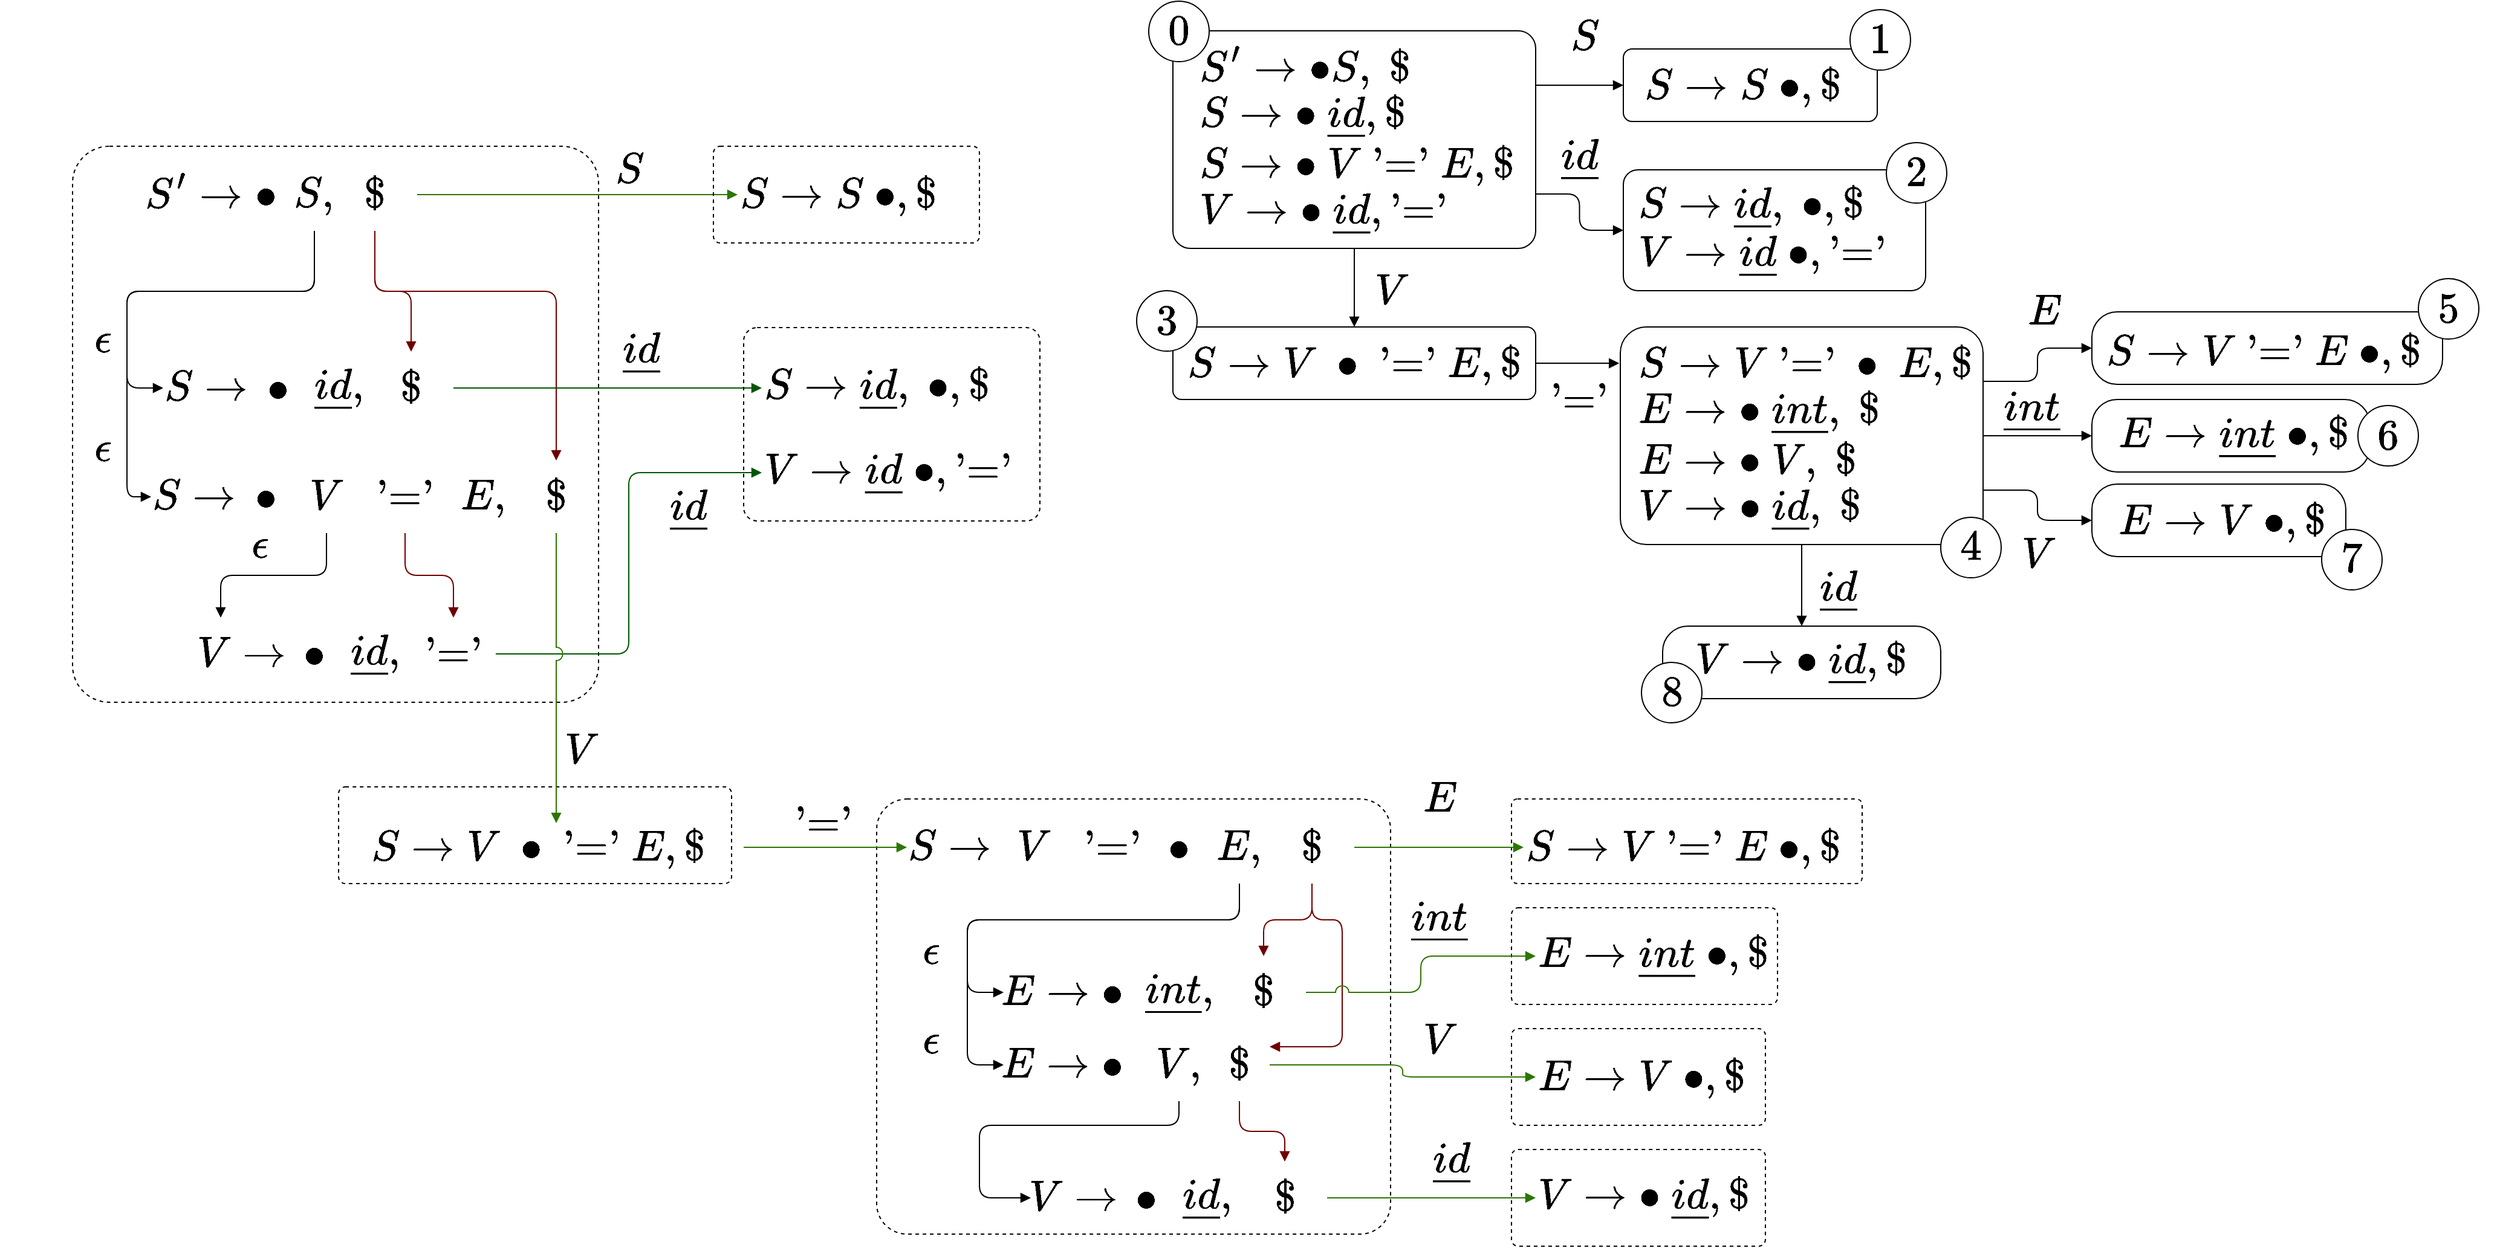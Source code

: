 <mxfile version="13.9.9" type="device"><diagram id="sG45tHwf7t2wSYIdee17" name="Page-1"><mxGraphModel dx="3022" dy="2986" grid="1" gridSize="10" guides="1" tooltips="1" connect="1" arrows="1" fold="1" page="1" pageScale="1" pageWidth="850" pageHeight="1100" math="1" shadow="0"><root><mxCell id="0"/><mxCell id="1" parent="0"/><mxCell id="wdQzINJUhh5dacNimRWu-119" value="" style="rounded=1;whiteSpace=wrap;html=1;fontSize=30;align=left;arcSize=7;fillColor=none;dashed=1;" vertex="1" parent="1"><mxGeometry x="720" y="850" width="210" height="80" as="geometry"/></mxCell><mxCell id="wdQzINJUhh5dacNimRWu-122" value="" style="rounded=1;whiteSpace=wrap;html=1;fontSize=30;align=left;arcSize=7;fillColor=none;dashed=1;" vertex="1" parent="1"><mxGeometry x="720" y="750" width="220" height="80" as="geometry"/></mxCell><mxCell id="wdQzINJUhh5dacNimRWu-123" value="" style="rounded=1;whiteSpace=wrap;html=1;fontSize=30;align=left;arcSize=7;fillColor=none;dashed=1;" vertex="1" parent="1"><mxGeometry x="720" y="660" width="290" height="70" as="geometry"/></mxCell><mxCell id="wdQzINJUhh5dacNimRWu-116" value="" style="rounded=1;whiteSpace=wrap;html=1;fontSize=30;align=left;arcSize=7;fillColor=none;dashed=1;" vertex="1" parent="1"><mxGeometry x="720" y="950" width="210" height="80" as="geometry"/></mxCell><mxCell id="wdQzINJUhh5dacNimRWu-111" value="" style="rounded=1;whiteSpace=wrap;html=1;fontSize=30;align=left;arcSize=7;fillColor=none;dashed=1;" vertex="1" parent="1"><mxGeometry x="195" y="660" width="425" height="360" as="geometry"/></mxCell><mxCell id="wdQzINJUhh5dacNimRWu-110" value="" style="rounded=1;whiteSpace=wrap;html=1;fontSize=30;align=left;arcSize=7;fillColor=none;dashed=1;" vertex="1" parent="1"><mxGeometry x="-250" y="650" width="325" height="80" as="geometry"/></mxCell><mxCell id="wdQzINJUhh5dacNimRWu-58" value="" style="rounded=1;whiteSpace=wrap;html=1;fontSize=30;align=left;arcSize=12;fillColor=none;" vertex="1" parent="1"><mxGeometry x="440" y="269.5" width="300" height="60" as="geometry"/></mxCell><mxCell id="wdQzINJUhh5dacNimRWu-56" value="" style="rounded=1;whiteSpace=wrap;html=1;fontSize=30;align=left;arcSize=12;fillColor=none;" vertex="1" parent="1"><mxGeometry x="812.5" y="39.5" width="210" height="60" as="geometry"/></mxCell><mxCell id="wdQzINJUhh5dacNimRWu-46" value="" style="rounded=1;whiteSpace=wrap;html=1;fontSize=30;align=left;arcSize=7;fillColor=none;dashed=1;" vertex="1" parent="1"><mxGeometry x="-470" y="120" width="435" height="460" as="geometry"/></mxCell><mxCell id="wdQzINJUhh5dacNimRWu-57" value="" style="rounded=1;whiteSpace=wrap;html=1;fontSize=30;align=left;arcSize=12;fillColor=none;" vertex="1" parent="1"><mxGeometry x="812.5" y="139.5" width="250" height="100" as="geometry"/></mxCell><mxCell id="wdQzINJUhh5dacNimRWu-59" value="$$S \to V \ \bullet \ \text{'='} \ E, \$$$" style="text;html=1;strokeColor=none;fillColor=none;align=left;verticalAlign=middle;whiteSpace=wrap;rounded=0;fontSize=30;" vertex="1" parent="1"><mxGeometry x="450" y="279.5" width="310" height="40" as="geometry"/></mxCell><mxCell id="wdQzINJUhh5dacNimRWu-60" value="$$S$$" style="edgeStyle=orthogonalEdgeStyle;rounded=1;orthogonalLoop=1;jettySize=auto;html=1;exitX=1;exitY=0.25;exitDx=0;exitDy=0;entryX=0;entryY=0.5;entryDx=0;entryDy=0;labelBackgroundColor=none;endArrow=block;endFill=1;fontSize=30;" edge="1" parent="1" source="wdQzINJUhh5dacNimRWu-40" target="wdQzINJUhh5dacNimRWu-56"><mxGeometry x="0.103" y="40" relative="1" as="geometry"><mxPoint as="offset"/></mxGeometry></mxCell><mxCell id="wdQzINJUhh5dacNimRWu-2" value="$$S' \to$$" style="text;html=1;strokeColor=none;fillColor=none;align=center;verticalAlign=middle;whiteSpace=wrap;rounded=0;fontSize=30;" vertex="1" parent="1"><mxGeometry x="-405" y="130" width="70" height="60" as="geometry"/></mxCell><mxCell id="wdQzINJUhh5dacNimRWu-3" value="$$\bullet$$" style="text;html=1;strokeColor=none;fillColor=none;align=center;verticalAlign=middle;whiteSpace=wrap;rounded=0;fontSize=30;" vertex="1" parent="1"><mxGeometry x="-325" y="130" width="30" height="60" as="geometry"/></mxCell><mxCell id="wdQzINJUhh5dacNimRWu-9" value="$$S \to$$" style="text;html=1;strokeColor=none;fillColor=none;align=center;verticalAlign=middle;whiteSpace=wrap;rounded=0;fontSize=30;" vertex="1" parent="1"><mxGeometry x="-395" y="290" width="70" height="60" as="geometry"/></mxCell><mxCell id="wdQzINJUhh5dacNimRWu-10" value="$$\bullet$$" style="text;html=1;strokeColor=none;fillColor=none;align=center;verticalAlign=middle;whiteSpace=wrap;rounded=0;fontSize=30;" vertex="1" parent="1"><mxGeometry x="-315" y="290" width="30" height="60" as="geometry"/></mxCell><mxCell id="wdQzINJUhh5dacNimRWu-15" value="$$\epsilon$$" style="edgeStyle=orthogonalEdgeStyle;rounded=1;orthogonalLoop=1;jettySize=auto;html=1;exitX=0.5;exitY=1;exitDx=0;exitDy=0;fontSize=30;endArrow=block;endFill=1;entryX=0;entryY=0.5;entryDx=0;entryDy=0;labelBackgroundColor=none;" edge="1" parent="1" source="wdQzINJUhh5dacNimRWu-11" target="wdQzINJUhh5dacNimRWu-9"><mxGeometry x="0.556" y="-20" relative="1" as="geometry"><mxPoint x="-415" y="280" as="targetPoint"/><Array as="points"><mxPoint x="-270" y="240"/><mxPoint x="-425" y="240"/><mxPoint x="-425" y="320"/></Array><mxPoint as="offset"/></mxGeometry></mxCell><mxCell id="wdQzINJUhh5dacNimRWu-24" value="$$\epsilon$$" style="edgeStyle=orthogonalEdgeStyle;rounded=1;orthogonalLoop=1;jettySize=auto;html=1;exitX=0.5;exitY=1;exitDx=0;exitDy=0;entryX=0;entryY=0.5;entryDx=0;entryDy=0;endArrow=block;endFill=1;fontSize=30;labelBackgroundColor=none;" edge="1" parent="1" source="wdQzINJUhh5dacNimRWu-11" target="wdQzINJUhh5dacNimRWu-16"><mxGeometry x="0.696" y="-20" relative="1" as="geometry"><Array as="points"><mxPoint x="-270" y="240"/><mxPoint x="-425" y="240"/><mxPoint x="-425" y="410"/></Array><mxPoint as="offset"/></mxGeometry></mxCell><mxCell id="wdQzINJUhh5dacNimRWu-11" value="$$S, $$" style="text;html=1;strokeColor=none;fillColor=none;align=center;verticalAlign=middle;whiteSpace=wrap;rounded=0;fontSize=30;" vertex="1" parent="1"><mxGeometry x="-305" y="130" width="70" height="60" as="geometry"/></mxCell><mxCell id="wdQzINJUhh5dacNimRWu-20" style="edgeStyle=orthogonalEdgeStyle;rounded=1;orthogonalLoop=1;jettySize=auto;html=1;exitX=0.5;exitY=1;exitDx=0;exitDy=0;entryX=0.5;entryY=0;entryDx=0;entryDy=0;endArrow=block;endFill=1;fontSize=30;fillColor=#a20025;strokeColor=#6F0000;" edge="1" parent="1" source="wdQzINJUhh5dacNimRWu-12" target="wdQzINJUhh5dacNimRWu-14"><mxGeometry relative="1" as="geometry"/></mxCell><mxCell id="wdQzINJUhh5dacNimRWu-23" style="edgeStyle=orthogonalEdgeStyle;rounded=1;orthogonalLoop=1;jettySize=auto;html=1;exitX=0.5;exitY=1;exitDx=0;exitDy=0;entryX=0.5;entryY=0;entryDx=0;entryDy=0;endArrow=block;endFill=1;fontSize=30;fillColor=#a20025;strokeColor=#6F0000;" edge="1" parent="1" source="wdQzINJUhh5dacNimRWu-12" target="wdQzINJUhh5dacNimRWu-19"><mxGeometry relative="1" as="geometry"><Array as="points"><mxPoint x="-220" y="240"/><mxPoint x="-70" y="240"/></Array></mxGeometry></mxCell><mxCell id="wdQzINJUhh5dacNimRWu-75" value="$$S$$" style="edgeStyle=orthogonalEdgeStyle;rounded=1;orthogonalLoop=1;jettySize=auto;html=1;exitX=1;exitY=0.5;exitDx=0;exitDy=0;entryX=0;entryY=0.5;entryDx=0;entryDy=0;labelBackgroundColor=none;endArrow=block;endFill=1;fontSize=30;fillColor=#60a917;strokeColor=#2D7600;" edge="1" parent="1" source="wdQzINJUhh5dacNimRWu-12" target="wdQzINJUhh5dacNimRWu-74"><mxGeometry x="0.321" y="20" relative="1" as="geometry"><mxPoint as="offset"/></mxGeometry></mxCell><mxCell id="wdQzINJUhh5dacNimRWu-12" value="$$\$ $$" style="text;html=1;strokeColor=none;fillColor=none;align=center;verticalAlign=middle;whiteSpace=wrap;rounded=0;fontSize=30;" vertex="1" parent="1"><mxGeometry x="-255" y="130" width="70" height="60" as="geometry"/></mxCell><mxCell id="wdQzINJUhh5dacNimRWu-13" value="$$\underline{id},$$" style="text;html=1;strokeColor=none;fillColor=none;align=center;verticalAlign=middle;whiteSpace=wrap;rounded=0;fontSize=30;" vertex="1" parent="1"><mxGeometry x="-285" y="290" width="70" height="60" as="geometry"/></mxCell><mxCell id="wdQzINJUhh5dacNimRWu-71" value="$$\underline{id}$$" style="edgeStyle=orthogonalEdgeStyle;rounded=1;orthogonalLoop=1;jettySize=auto;html=1;exitX=1;exitY=0.5;exitDx=0;exitDy=0;entryX=0;entryY=0.5;entryDx=0;entryDy=0;labelBackgroundColor=none;endArrow=block;endFill=1;fontSize=30;fillColor=#008a00;strokeColor=#005700;" edge="1" parent="1" source="wdQzINJUhh5dacNimRWu-14" target="wdQzINJUhh5dacNimRWu-70"><mxGeometry x="0.216" y="30" relative="1" as="geometry"><mxPoint as="offset"/></mxGeometry></mxCell><mxCell id="wdQzINJUhh5dacNimRWu-14" value="$$\$ $$" style="text;html=1;strokeColor=none;fillColor=none;align=center;verticalAlign=middle;whiteSpace=wrap;rounded=0;fontSize=30;" vertex="1" parent="1"><mxGeometry x="-225" y="290" width="70" height="60" as="geometry"/></mxCell><mxCell id="wdQzINJUhh5dacNimRWu-16" value="$$S \to$$" style="text;html=1;strokeColor=none;fillColor=none;align=center;verticalAlign=middle;whiteSpace=wrap;rounded=0;fontSize=30;" vertex="1" parent="1"><mxGeometry x="-405" y="380" width="70" height="60" as="geometry"/></mxCell><mxCell id="wdQzINJUhh5dacNimRWu-17" value="$$\bullet$$" style="text;html=1;strokeColor=none;fillColor=none;align=center;verticalAlign=middle;whiteSpace=wrap;rounded=0;fontSize=30;" vertex="1" parent="1"><mxGeometry x="-325" y="380" width="30" height="60" as="geometry"/></mxCell><mxCell id="wdQzINJUhh5dacNimRWu-31" value="$$\epsilon$$" style="edgeStyle=orthogonalEdgeStyle;rounded=1;orthogonalLoop=1;jettySize=auto;html=1;exitX=0.5;exitY=1;exitDx=0;exitDy=0;entryX=0.25;entryY=0;entryDx=0;entryDy=0;endArrow=block;endFill=1;fontSize=30;labelBackgroundColor=none;" edge="1" parent="1" source="wdQzINJUhh5dacNimRWu-18" target="wdQzINJUhh5dacNimRWu-25"><mxGeometry x="0.143" y="-25" relative="1" as="geometry"><mxPoint as="offset"/></mxGeometry></mxCell><mxCell id="wdQzINJUhh5dacNimRWu-18" value="$$V$$" style="text;html=1;strokeColor=none;fillColor=none;align=center;verticalAlign=middle;whiteSpace=wrap;rounded=0;fontSize=30;" vertex="1" parent="1"><mxGeometry x="-295" y="380" width="70" height="60" as="geometry"/></mxCell><mxCell id="wdQzINJUhh5dacNimRWu-19" value="$$\$ $$" style="text;html=1;strokeColor=none;fillColor=none;align=center;verticalAlign=middle;whiteSpace=wrap;rounded=0;fontSize=30;" vertex="1" parent="1"><mxGeometry x="-105" y="380" width="70" height="60" as="geometry"/></mxCell><mxCell id="wdQzINJUhh5dacNimRWu-32" style="edgeStyle=orthogonalEdgeStyle;rounded=1;orthogonalLoop=1;jettySize=auto;html=1;exitX=0.5;exitY=1;exitDx=0;exitDy=0;entryX=0.5;entryY=0;entryDx=0;entryDy=0;endArrow=block;endFill=1;fontSize=30;fillColor=#a20025;strokeColor=#6F0000;" edge="1" parent="1" source="wdQzINJUhh5dacNimRWu-21" target="wdQzINJUhh5dacNimRWu-28"><mxGeometry relative="1" as="geometry"/></mxCell><mxCell id="wdQzINJUhh5dacNimRWu-21" value="$$\text{'='}$$" style="text;html=1;strokeColor=none;fillColor=none;align=center;verticalAlign=middle;whiteSpace=wrap;rounded=0;fontSize=30;" vertex="1" parent="1"><mxGeometry x="-225" y="380" width="60" height="60" as="geometry"/></mxCell><mxCell id="wdQzINJUhh5dacNimRWu-22" value="$$E,$$" style="text;html=1;strokeColor=none;fillColor=none;align=center;verticalAlign=middle;whiteSpace=wrap;rounded=0;fontSize=30;" vertex="1" parent="1"><mxGeometry x="-165" y="380" width="70" height="60" as="geometry"/></mxCell><mxCell id="wdQzINJUhh5dacNimRWu-25" value="$$V \to$$" style="text;html=1;strokeColor=none;fillColor=none;align=center;verticalAlign=middle;whiteSpace=wrap;rounded=0;fontSize=30;" vertex="1" parent="1"><mxGeometry x="-365" y="510" width="70" height="60" as="geometry"/></mxCell><mxCell id="wdQzINJUhh5dacNimRWu-26" value="$$\bullet$$" style="text;html=1;strokeColor=none;fillColor=none;align=center;verticalAlign=middle;whiteSpace=wrap;rounded=0;fontSize=30;" vertex="1" parent="1"><mxGeometry x="-285" y="510" width="30" height="60" as="geometry"/></mxCell><mxCell id="wdQzINJUhh5dacNimRWu-27" value="$$\underline{id},$$" style="text;html=1;strokeColor=none;fillColor=none;align=center;verticalAlign=middle;whiteSpace=wrap;rounded=0;fontSize=30;" vertex="1" parent="1"><mxGeometry x="-255" y="510" width="70" height="60" as="geometry"/></mxCell><mxCell id="wdQzINJUhh5dacNimRWu-73" value="$$\underline{id}$$" style="edgeStyle=orthogonalEdgeStyle;rounded=1;orthogonalLoop=1;jettySize=auto;html=1;exitX=1;exitY=0.5;exitDx=0;exitDy=0;entryX=0;entryY=0.5;entryDx=0;entryDy=0;labelBackgroundColor=none;endArrow=block;endFill=1;fontSize=30;fillColor=#008a00;strokeColor=#005700;" edge="1" parent="1" source="wdQzINJUhh5dacNimRWu-28" target="wdQzINJUhh5dacNimRWu-72"><mxGeometry x="0.676" y="-30" relative="1" as="geometry"><mxPoint x="-1" as="offset"/></mxGeometry></mxCell><mxCell id="wdQzINJUhh5dacNimRWu-28" value="$$\text{'='}$$" style="text;html=1;strokeColor=none;fillColor=none;align=center;verticalAlign=middle;whiteSpace=wrap;rounded=0;fontSize=30;" vertex="1" parent="1"><mxGeometry x="-190" y="510" width="70" height="60" as="geometry"/></mxCell><mxCell id="wdQzINJUhh5dacNimRWu-36" value="$$S' \to \bullet S, \ \$$$" style="text;html=1;strokeColor=none;fillColor=none;align=left;verticalAlign=middle;whiteSpace=wrap;rounded=0;fontSize=30;" vertex="1" parent="1"><mxGeometry x="460" y="34.5" width="190" height="40" as="geometry"/></mxCell><mxCell id="wdQzINJUhh5dacNimRWu-37" value="$$S \to \bullet \ \underline{id}, \$$$" style="text;html=1;strokeColor=none;fillColor=none;align=left;verticalAlign=middle;whiteSpace=wrap;rounded=0;fontSize=30;" vertex="1" parent="1"><mxGeometry x="460" y="74.5" width="190" height="40" as="geometry"/></mxCell><mxCell id="wdQzINJUhh5dacNimRWu-38" value="$$S \to \bullet \ V \ \text{'='} \ E, \$$$" style="text;html=1;strokeColor=none;fillColor=none;align=left;verticalAlign=middle;whiteSpace=wrap;rounded=0;fontSize=30;" vertex="1" parent="1"><mxGeometry x="460" y="114.5" width="310" height="40" as="geometry"/></mxCell><mxCell id="wdQzINJUhh5dacNimRWu-39" value="$$V \to \bullet \ \underline{id}, \text{'='}$$" style="text;html=1;strokeColor=none;fillColor=none;align=left;verticalAlign=middle;whiteSpace=wrap;rounded=0;fontSize=30;" vertex="1" parent="1"><mxGeometry x="460" y="154.5" width="310" height="40" as="geometry"/></mxCell><mxCell id="wdQzINJUhh5dacNimRWu-52" value="$$S \to S \ \bullet, \$$$" style="text;html=1;strokeColor=none;fillColor=none;align=left;verticalAlign=middle;whiteSpace=wrap;rounded=0;fontSize=30;" vertex="1" parent="1"><mxGeometry x="827.5" y="49.5" width="310" height="40" as="geometry"/></mxCell><mxCell id="wdQzINJUhh5dacNimRWu-54" value="$$S \to \underline{id}, \ \bullet, \$$$" style="text;html=1;strokeColor=none;fillColor=none;align=left;verticalAlign=middle;whiteSpace=wrap;rounded=0;fontSize=30;" vertex="1" parent="1"><mxGeometry x="822.5" y="149.5" width="310" height="40" as="geometry"/></mxCell><mxCell id="wdQzINJUhh5dacNimRWu-55" value="$$V \to \underline{id} \ \bullet, \text{'='}$$" style="text;html=1;strokeColor=none;fillColor=none;align=left;verticalAlign=middle;whiteSpace=wrap;rounded=0;fontSize=30;" vertex="1" parent="1"><mxGeometry x="822.5" y="189.5" width="310" height="40" as="geometry"/></mxCell><mxCell id="wdQzINJUhh5dacNimRWu-69" value="$$\text{'='}$$" style="edgeStyle=orthogonalEdgeStyle;rounded=1;orthogonalLoop=1;jettySize=auto;html=1;exitX=1;exitY=0.5;exitDx=0;exitDy=0;entryX=-0.003;entryY=0.167;entryDx=0;entryDy=0;entryPerimeter=0;labelBackgroundColor=none;endArrow=block;endFill=1;fontSize=30;" edge="1" parent="1" source="wdQzINJUhh5dacNimRWu-58" target="wdQzINJUhh5dacNimRWu-68"><mxGeometry x="0.015" y="-30" relative="1" as="geometry"><mxPoint as="offset"/></mxGeometry></mxCell><mxCell id="wdQzINJUhh5dacNimRWu-61" value="$$\underline{id}$$" style="edgeStyle=orthogonalEdgeStyle;rounded=1;orthogonalLoop=1;jettySize=auto;html=1;exitX=1;exitY=0.75;exitDx=0;exitDy=0;entryX=0;entryY=0.5;entryDx=0;entryDy=0;labelBackgroundColor=none;endArrow=block;endFill=1;fontSize=30;" edge="1" parent="1" source="wdQzINJUhh5dacNimRWu-40" target="wdQzINJUhh5dacNimRWu-57"><mxGeometry x="-0.292" y="-30" relative="1" as="geometry"><mxPoint x="30" y="-30" as="offset"/></mxGeometry></mxCell><mxCell id="wdQzINJUhh5dacNimRWu-62" value="$$V$$" style="edgeStyle=orthogonalEdgeStyle;rounded=1;orthogonalLoop=1;jettySize=auto;html=1;exitX=0.5;exitY=1;exitDx=0;exitDy=0;labelBackgroundColor=none;endArrow=block;endFill=1;fontSize=30;entryX=0.5;entryY=0;entryDx=0;entryDy=0;" edge="1" parent="1" source="wdQzINJUhh5dacNimRWu-40" target="wdQzINJUhh5dacNimRWu-58"><mxGeometry x="0.077" y="30" relative="1" as="geometry"><mxPoint x="590" y="249.5" as="targetPoint"/><mxPoint as="offset"/></mxGeometry></mxCell><mxCell id="wdQzINJUhh5dacNimRWu-40" value="" style="rounded=1;whiteSpace=wrap;html=1;fontSize=30;align=left;arcSize=8;fillColor=none;" vertex="1" parent="1"><mxGeometry x="440" y="24.5" width="300" height="180" as="geometry"/></mxCell><mxCell id="wdQzINJUhh5dacNimRWu-63" value="$$S \to V \ \text{'='} \ \bullet \&lt;br&gt;E, \$$$" style="text;html=1;strokeColor=none;fillColor=none;align=left;verticalAlign=middle;whiteSpace=wrap;rounded=0;fontSize=30;" vertex="1" parent="1"><mxGeometry x="822.5" y="279.5" width="310" height="40" as="geometry"/></mxCell><mxCell id="wdQzINJUhh5dacNimRWu-65" value="$$E \to \bullet \ V, \ \$$$" style="text;html=1;strokeColor=none;fillColor=none;align=left;verticalAlign=middle;whiteSpace=wrap;rounded=0;fontSize=30;" vertex="1" parent="1"><mxGeometry x="822.5" y="359.5" width="310" height="40" as="geometry"/></mxCell><mxCell id="wdQzINJUhh5dacNimRWu-66" value="$$E \to \bullet \ \underline{int}, \ \$$$" style="text;html=1;strokeColor=none;fillColor=none;align=left;verticalAlign=middle;whiteSpace=wrap;rounded=0;fontSize=30;" vertex="1" parent="1"><mxGeometry x="822.5" y="319.5" width="310" height="40" as="geometry"/></mxCell><mxCell id="wdQzINJUhh5dacNimRWu-67" value="$$V \to \bullet \ \underline{id}, \ \$$$" style="text;html=1;strokeColor=none;fillColor=none;align=left;verticalAlign=middle;whiteSpace=wrap;rounded=0;fontSize=30;" vertex="1" parent="1"><mxGeometry x="822.5" y="399.5" width="310" height="40" as="geometry"/></mxCell><mxCell id="wdQzINJUhh5dacNimRWu-70" value="$$S \to \underline{id}, \ \bullet, \$$$" style="text;html=1;strokeColor=none;fillColor=none;align=left;verticalAlign=middle;whiteSpace=wrap;rounded=0;fontSize=30;" vertex="1" parent="1"><mxGeometry x="100" y="300" width="310" height="40" as="geometry"/></mxCell><mxCell id="wdQzINJUhh5dacNimRWu-72" value="$$V \to \underline{id} \ \bullet, \text{'='}$$" style="text;html=1;strokeColor=none;fillColor=none;align=left;verticalAlign=middle;whiteSpace=wrap;rounded=0;fontSize=30;" vertex="1" parent="1"><mxGeometry x="100" y="370" width="310" height="40" as="geometry"/></mxCell><mxCell id="wdQzINJUhh5dacNimRWu-74" value="$$S \to S \ \bullet, \$$$" style="text;html=1;strokeColor=none;fillColor=none;align=left;verticalAlign=middle;whiteSpace=wrap;rounded=0;fontSize=30;" vertex="1" parent="1"><mxGeometry x="80" y="140" width="310" height="40" as="geometry"/></mxCell><mxCell id="wdQzINJUhh5dacNimRWu-82" value="$$\text{'='}$$" style="edgeStyle=orthogonalEdgeStyle;rounded=1;jumpStyle=arc;jumpSize=11;orthogonalLoop=1;jettySize=auto;html=1;exitX=1;exitY=0.5;exitDx=0;exitDy=0;entryX=0;entryY=0.5;entryDx=0;entryDy=0;labelBackgroundColor=none;endArrow=block;endFill=1;fontSize=30;fillColor=#60a917;strokeColor=#2D7600;" edge="1" parent="1" source="wdQzINJUhh5dacNimRWu-78"><mxGeometry x="-0.037" y="20" relative="1" as="geometry"><mxPoint x="220" y="700" as="targetPoint"/><mxPoint as="offset"/></mxGeometry></mxCell><mxCell id="wdQzINJUhh5dacNimRWu-78" value="$$S \to V \ \bullet \ \text{'='} \ E, \$$$" style="text;html=1;strokeColor=none;fillColor=none;align=left;verticalAlign=middle;whiteSpace=wrap;rounded=0;fontSize=30;" vertex="1" parent="1"><mxGeometry x="-225" y="680" width="310" height="40" as="geometry"/></mxCell><mxCell id="wdQzINJUhh5dacNimRWu-76" value="$$V$$" style="edgeStyle=orthogonalEdgeStyle;rounded=1;orthogonalLoop=1;jettySize=auto;html=1;exitX=0.5;exitY=1;exitDx=0;exitDy=0;labelBackgroundColor=none;endArrow=block;endFill=1;fontSize=30;fillColor=#60a917;strokeColor=#2D7600;jumpStyle=arc;jumpSize=11;entryX=0.5;entryY=0;entryDx=0;entryDy=0;" edge="1" parent="1" source="wdQzINJUhh5dacNimRWu-19" target="wdQzINJUhh5dacNimRWu-78"><mxGeometry x="0.5" y="20" relative="1" as="geometry"><mxPoint x="-60" y="640" as="targetPoint"/><mxPoint as="offset"/></mxGeometry></mxCell><mxCell id="wdQzINJUhh5dacNimRWu-83" value="$$S \to$$" style="text;html=1;strokeColor=none;fillColor=none;align=center;verticalAlign=middle;whiteSpace=wrap;rounded=0;fontSize=30;" vertex="1" parent="1"><mxGeometry x="220" y="670" width="70" height="60" as="geometry"/></mxCell><mxCell id="wdQzINJUhh5dacNimRWu-84" value="$$\bullet$$" style="text;html=1;strokeColor=none;fillColor=none;align=center;verticalAlign=middle;whiteSpace=wrap;rounded=0;fontSize=30;" vertex="1" parent="1"><mxGeometry x="430" y="670" width="30" height="60" as="geometry"/></mxCell><mxCell id="wdQzINJUhh5dacNimRWu-85" value="$$V$$" style="text;html=1;strokeColor=none;fillColor=none;align=center;verticalAlign=middle;whiteSpace=wrap;rounded=0;fontSize=30;" vertex="1" parent="1"><mxGeometry x="290" y="670" width="70" height="60" as="geometry"/></mxCell><mxCell id="wdQzINJUhh5dacNimRWu-95" style="edgeStyle=orthogonalEdgeStyle;rounded=1;jumpStyle=arc;jumpSize=11;orthogonalLoop=1;jettySize=auto;html=1;exitX=0.5;exitY=1;exitDx=0;exitDy=0;entryX=0.5;entryY=0;entryDx=0;entryDy=0;labelBackgroundColor=none;endArrow=block;endFill=1;fontSize=30;fillColor=#a20025;strokeColor=#6F0000;" edge="1" parent="1" source="wdQzINJUhh5dacNimRWu-86" target="wdQzINJUhh5dacNimRWu-92"><mxGeometry relative="1" as="geometry"/></mxCell><mxCell id="wdQzINJUhh5dacNimRWu-101" style="edgeStyle=orthogonalEdgeStyle;rounded=1;jumpStyle=arc;jumpSize=11;orthogonalLoop=1;jettySize=auto;html=1;exitX=0.5;exitY=1;exitDx=0;exitDy=0;entryX=1;entryY=0.25;entryDx=0;entryDy=0;labelBackgroundColor=none;endArrow=block;endFill=1;fontSize=30;fillColor=#a20025;strokeColor=#6F0000;" edge="1" parent="1" source="wdQzINJUhh5dacNimRWu-86" target="wdQzINJUhh5dacNimRWu-99"><mxGeometry relative="1" as="geometry"><Array as="points"><mxPoint x="555" y="760"/><mxPoint x="580" y="760"/><mxPoint x="580" y="865"/></Array></mxGeometry></mxCell><mxCell id="wdQzINJUhh5dacNimRWu-124" value="$$E$$" style="edgeStyle=orthogonalEdgeStyle;rounded=1;jumpStyle=arc;jumpSize=11;orthogonalLoop=1;jettySize=auto;html=1;exitX=1;exitY=0.5;exitDx=0;exitDy=0;labelBackgroundColor=none;endArrow=block;endFill=1;fontSize=30;entryX=0;entryY=0.5;entryDx=0;entryDy=0;fillColor=#60a917;strokeColor=#2D7600;" edge="1" parent="1" source="wdQzINJUhh5dacNimRWu-86" target="wdQzINJUhh5dacNimRWu-112"><mxGeometry y="40" relative="1" as="geometry"><mxPoint x="670.0" y="690" as="targetPoint"/><mxPoint as="offset"/></mxGeometry></mxCell><mxCell id="wdQzINJUhh5dacNimRWu-86" value="$$\$ $$" style="text;html=1;strokeColor=none;fillColor=none;align=center;verticalAlign=middle;whiteSpace=wrap;rounded=0;fontSize=30;" vertex="1" parent="1"><mxGeometry x="520" y="670" width="70" height="60" as="geometry"/></mxCell><mxCell id="wdQzINJUhh5dacNimRWu-87" value="$$\text{'='}$$" style="text;html=1;strokeColor=none;fillColor=none;align=center;verticalAlign=middle;whiteSpace=wrap;rounded=0;fontSize=30;" vertex="1" parent="1"><mxGeometry x="360" y="670" width="60" height="60" as="geometry"/></mxCell><mxCell id="wdQzINJUhh5dacNimRWu-94" value="$$\epsilon$$" style="edgeStyle=orthogonalEdgeStyle;rounded=1;jumpStyle=arc;jumpSize=11;orthogonalLoop=1;jettySize=auto;html=1;exitX=0.5;exitY=1;exitDx=0;exitDy=0;labelBackgroundColor=none;endArrow=block;endFill=1;fontSize=30;entryX=0;entryY=0.5;entryDx=0;entryDy=0;" edge="1" parent="1" source="wdQzINJUhh5dacNimRWu-88" target="wdQzINJUhh5dacNimRWu-89"><mxGeometry x="0.63" y="-30" relative="1" as="geometry"><mxPoint x="270" y="790" as="targetPoint"/><Array as="points"><mxPoint x="495" y="760"/><mxPoint x="270" y="760"/><mxPoint x="270" y="820"/></Array><mxPoint as="offset"/></mxGeometry></mxCell><mxCell id="wdQzINJUhh5dacNimRWu-100" value="$$\epsilon$$" style="edgeStyle=orthogonalEdgeStyle;rounded=1;jumpStyle=arc;jumpSize=11;orthogonalLoop=1;jettySize=auto;html=1;exitX=0.5;exitY=1;exitDx=0;exitDy=0;entryX=0;entryY=0.5;entryDx=0;entryDy=0;labelBackgroundColor=none;endArrow=block;endFill=1;fontSize=30;" edge="1" parent="1" source="wdQzINJUhh5dacNimRWu-88" target="wdQzINJUhh5dacNimRWu-96"><mxGeometry x="0.753" y="-30" relative="1" as="geometry"><Array as="points"><mxPoint x="495" y="760"/><mxPoint x="270" y="760"/><mxPoint x="270" y="880"/></Array><mxPoint as="offset"/></mxGeometry></mxCell><mxCell id="wdQzINJUhh5dacNimRWu-88" value="$$E,$$" style="text;html=1;strokeColor=none;fillColor=none;align=center;verticalAlign=middle;whiteSpace=wrap;rounded=0;fontSize=30;" vertex="1" parent="1"><mxGeometry x="460" y="670" width="70" height="60" as="geometry"/></mxCell><mxCell id="wdQzINJUhh5dacNimRWu-89" value="$$E \to$$" style="text;html=1;strokeColor=none;fillColor=none;align=center;verticalAlign=middle;whiteSpace=wrap;rounded=0;fontSize=30;" vertex="1" parent="1"><mxGeometry x="300" y="790" width="70" height="60" as="geometry"/></mxCell><mxCell id="wdQzINJUhh5dacNimRWu-90" value="$$\bullet$$" style="text;html=1;strokeColor=none;fillColor=none;align=center;verticalAlign=middle;whiteSpace=wrap;rounded=0;fontSize=30;" vertex="1" parent="1"><mxGeometry x="375" y="790" width="30" height="60" as="geometry"/></mxCell><mxCell id="wdQzINJUhh5dacNimRWu-91" value="$$\underline{int},$$" style="text;html=1;strokeColor=none;fillColor=none;align=center;verticalAlign=middle;whiteSpace=wrap;rounded=0;fontSize=30;" vertex="1" parent="1"><mxGeometry x="410" y="790" width="70" height="60" as="geometry"/></mxCell><mxCell id="wdQzINJUhh5dacNimRWu-121" value="$$\underline{int}$$" style="edgeStyle=orthogonalEdgeStyle;rounded=1;jumpStyle=arc;jumpSize=11;orthogonalLoop=1;jettySize=auto;html=1;exitX=1;exitY=0.5;exitDx=0;exitDy=0;entryX=0;entryY=0.5;entryDx=0;entryDy=0;labelBackgroundColor=none;endArrow=block;endFill=1;fontSize=30;fillColor=#60a917;strokeColor=#2D7600;" edge="1" parent="1" source="wdQzINJUhh5dacNimRWu-92" target="wdQzINJUhh5dacNimRWu-113"><mxGeometry x="0.273" y="30" relative="1" as="geometry"><mxPoint as="offset"/></mxGeometry></mxCell><mxCell id="wdQzINJUhh5dacNimRWu-92" value="$$\$ $$" style="text;html=1;strokeColor=none;fillColor=none;align=center;verticalAlign=middle;whiteSpace=wrap;rounded=0;fontSize=30;" vertex="1" parent="1"><mxGeometry x="480" y="790" width="70" height="60" as="geometry"/></mxCell><mxCell id="wdQzINJUhh5dacNimRWu-96" value="$$E \to$$" style="text;html=1;strokeColor=none;fillColor=none;align=center;verticalAlign=middle;whiteSpace=wrap;rounded=0;fontSize=30;" vertex="1" parent="1"><mxGeometry x="300" y="850" width="70" height="60" as="geometry"/></mxCell><mxCell id="wdQzINJUhh5dacNimRWu-97" value="$$\bullet$$" style="text;html=1;strokeColor=none;fillColor=none;align=center;verticalAlign=middle;whiteSpace=wrap;rounded=0;fontSize=30;" vertex="1" parent="1"><mxGeometry x="375" y="850" width="30" height="60" as="geometry"/></mxCell><mxCell id="wdQzINJUhh5dacNimRWu-106" style="edgeStyle=orthogonalEdgeStyle;rounded=1;jumpStyle=arc;jumpSize=11;orthogonalLoop=1;jettySize=auto;html=1;exitX=0.5;exitY=1;exitDx=0;exitDy=0;entryX=0;entryY=0.5;entryDx=0;entryDy=0;labelBackgroundColor=none;endArrow=block;endFill=1;fontSize=30;" edge="1" parent="1" source="wdQzINJUhh5dacNimRWu-98" target="wdQzINJUhh5dacNimRWu-102"><mxGeometry relative="1" as="geometry"><Array as="points"><mxPoint x="445" y="930"/><mxPoint x="280" y="930"/><mxPoint x="280" y="990"/></Array></mxGeometry></mxCell><mxCell id="wdQzINJUhh5dacNimRWu-98" value="$$V,$$" style="text;html=1;strokeColor=none;fillColor=none;align=center;verticalAlign=middle;whiteSpace=wrap;rounded=0;fontSize=30;" vertex="1" parent="1"><mxGeometry x="410" y="850" width="70" height="60" as="geometry"/></mxCell><mxCell id="wdQzINJUhh5dacNimRWu-107" style="edgeStyle=orthogonalEdgeStyle;rounded=1;jumpStyle=arc;jumpSize=11;orthogonalLoop=1;jettySize=auto;html=1;exitX=0.5;exitY=1;exitDx=0;exitDy=0;entryX=0.5;entryY=0;entryDx=0;entryDy=0;labelBackgroundColor=none;endArrow=block;endFill=1;fontSize=30;fillColor=#a20025;strokeColor=#6F0000;" edge="1" parent="1" source="wdQzINJUhh5dacNimRWu-99" target="wdQzINJUhh5dacNimRWu-105"><mxGeometry relative="1" as="geometry"/></mxCell><mxCell id="wdQzINJUhh5dacNimRWu-118" value="$$V$$" style="edgeStyle=orthogonalEdgeStyle;rounded=1;jumpStyle=arc;jumpSize=11;orthogonalLoop=1;jettySize=auto;html=1;exitX=1;exitY=0.5;exitDx=0;exitDy=0;entryX=0;entryY=0.5;entryDx=0;entryDy=0;labelBackgroundColor=none;endArrow=block;endFill=1;fontSize=30;fillColor=#60a917;strokeColor=#2D7600;" edge="1" parent="1" source="wdQzINJUhh5dacNimRWu-99" target="wdQzINJUhh5dacNimRWu-114"><mxGeometry x="0.304" y="30" relative="1" as="geometry"><mxPoint as="offset"/></mxGeometry></mxCell><mxCell id="wdQzINJUhh5dacNimRWu-99" value="$$\$ $$" style="text;html=1;strokeColor=none;fillColor=none;align=center;verticalAlign=middle;whiteSpace=wrap;rounded=0;fontSize=30;" vertex="1" parent="1"><mxGeometry x="470" y="850" width="50" height="60" as="geometry"/></mxCell><mxCell id="wdQzINJUhh5dacNimRWu-102" value="$$V \to$$" style="text;html=1;strokeColor=none;fillColor=none;align=center;verticalAlign=middle;whiteSpace=wrap;rounded=0;fontSize=30;" vertex="1" parent="1"><mxGeometry x="322.5" y="960" width="70" height="60" as="geometry"/></mxCell><mxCell id="wdQzINJUhh5dacNimRWu-103" value="$$\bullet$$" style="text;html=1;strokeColor=none;fillColor=none;align=center;verticalAlign=middle;whiteSpace=wrap;rounded=0;fontSize=30;" vertex="1" parent="1"><mxGeometry x="402.5" y="960" width="30" height="60" as="geometry"/></mxCell><mxCell id="wdQzINJUhh5dacNimRWu-104" value="$$\underline{id},$$" style="text;html=1;strokeColor=none;fillColor=none;align=center;verticalAlign=middle;whiteSpace=wrap;rounded=0;fontSize=30;" vertex="1" parent="1"><mxGeometry x="432.5" y="960" width="70" height="60" as="geometry"/></mxCell><mxCell id="wdQzINJUhh5dacNimRWu-117" value="$$\underline{id}$$" style="edgeStyle=orthogonalEdgeStyle;rounded=1;jumpStyle=arc;jumpSize=11;orthogonalLoop=1;jettySize=auto;html=1;exitX=1;exitY=0.5;exitDx=0;exitDy=0;labelBackgroundColor=none;endArrow=block;endFill=1;fontSize=30;entryX=0;entryY=0.5;entryDx=0;entryDy=0;fillColor=#60a917;strokeColor=#2D7600;" edge="1" parent="1" source="wdQzINJUhh5dacNimRWu-105" target="wdQzINJUhh5dacNimRWu-115"><mxGeometry x="0.188" y="30" relative="1" as="geometry"><mxPoint x="730.0" y="1000" as="targetPoint"/><mxPoint as="offset"/></mxGeometry></mxCell><mxCell id="wdQzINJUhh5dacNimRWu-105" value="$$\$$$" style="text;html=1;strokeColor=none;fillColor=none;align=center;verticalAlign=middle;whiteSpace=wrap;rounded=0;fontSize=30;" vertex="1" parent="1"><mxGeometry x="497.5" y="960" width="70" height="60" as="geometry"/></mxCell><mxCell id="wdQzINJUhh5dacNimRWu-108" value="" style="rounded=1;whiteSpace=wrap;html=1;fontSize=30;align=left;arcSize=7;fillColor=none;dashed=1;" vertex="1" parent="1"><mxGeometry x="60" y="120" width="220" height="80" as="geometry"/></mxCell><mxCell id="wdQzINJUhh5dacNimRWu-109" value="" style="rounded=1;whiteSpace=wrap;html=1;fontSize=30;align=left;arcSize=7;fillColor=none;dashed=1;" vertex="1" parent="1"><mxGeometry x="85" y="270" width="245" height="160" as="geometry"/></mxCell><mxCell id="wdQzINJUhh5dacNimRWu-112" value="$$S \to V \ \text{'='} \ E \ \bullet, \$ $$" style="text;html=1;strokeColor=none;fillColor=none;align=left;verticalAlign=middle;whiteSpace=wrap;rounded=0;fontSize=30;" vertex="1" parent="1"><mxGeometry x="730" y="680" width="310" height="40" as="geometry"/></mxCell><mxCell id="wdQzINJUhh5dacNimRWu-113" value="$$E \to \underline{int} \ \bullet, \$ $$" style="text;html=1;strokeColor=none;fillColor=none;align=left;verticalAlign=middle;whiteSpace=wrap;rounded=0;fontSize=30;" vertex="1" parent="1"><mxGeometry x="740" y="770" width="310" height="40" as="geometry"/></mxCell><mxCell id="wdQzINJUhh5dacNimRWu-114" value="$$E \to V \ \bullet, \$ $$" style="text;html=1;strokeColor=none;fillColor=none;align=left;verticalAlign=middle;whiteSpace=wrap;rounded=0;fontSize=30;" vertex="1" parent="1"><mxGeometry x="740" y="870" width="310" height="40" as="geometry"/></mxCell><mxCell id="wdQzINJUhh5dacNimRWu-115" value="$$V \to \bullet \ \underline{id}, \$ $$" style="text;html=1;strokeColor=none;fillColor=none;align=left;verticalAlign=middle;whiteSpace=wrap;rounded=0;fontSize=30;" vertex="1" parent="1"><mxGeometry x="740" y="970" width="310" height="40" as="geometry"/></mxCell><mxCell id="wdQzINJUhh5dacNimRWu-125" value="$$S \to V \ \text{'='} \ E \ \bullet, \$ $$" style="text;html=1;strokeColor=none;fillColor=none;align=left;verticalAlign=middle;whiteSpace=wrap;rounded=0;fontSize=30;" vertex="1" parent="1"><mxGeometry x="1210" y="269.5" width="310" height="40" as="geometry"/></mxCell><mxCell id="wdQzINJUhh5dacNimRWu-126" value="" style="rounded=1;whiteSpace=wrap;html=1;fontSize=30;align=left;arcSize=35;fillColor=none;" vertex="1" parent="1"><mxGeometry x="1200" y="257" width="290" height="60" as="geometry"/></mxCell><mxCell id="wdQzINJUhh5dacNimRWu-127" value="" style="rounded=1;whiteSpace=wrap;html=1;fontSize=30;align=left;arcSize=35;fillColor=none;" vertex="1" parent="1"><mxGeometry x="1200" y="329.5" width="230" height="60" as="geometry"/></mxCell><mxCell id="wdQzINJUhh5dacNimRWu-128" value="$$E \to \underline{int} \ \bullet, \$ $$" style="text;html=1;strokeColor=none;fillColor=none;align=left;verticalAlign=middle;whiteSpace=wrap;rounded=0;fontSize=30;" vertex="1" parent="1"><mxGeometry x="1220" y="339.5" width="310" height="40" as="geometry"/></mxCell><mxCell id="wdQzINJUhh5dacNimRWu-129" value="$$E \to V \ \bullet, \$ $$" style="text;html=1;strokeColor=none;fillColor=none;align=left;verticalAlign=middle;whiteSpace=wrap;rounded=0;fontSize=30;" vertex="1" parent="1"><mxGeometry x="1220" y="409.5" width="310" height="40" as="geometry"/></mxCell><mxCell id="wdQzINJUhh5dacNimRWu-130" value="" style="rounded=1;whiteSpace=wrap;html=1;fontSize=30;align=left;arcSize=35;fillColor=none;" vertex="1" parent="1"><mxGeometry x="1200" y="399.5" width="210" height="60" as="geometry"/></mxCell><mxCell id="wdQzINJUhh5dacNimRWu-131" value="$$V \to \bullet \ \underline{id}, \$ $$" style="text;html=1;strokeColor=none;fillColor=none;align=left;verticalAlign=middle;whiteSpace=wrap;rounded=0;fontSize=30;" vertex="1" parent="1"><mxGeometry x="870" y="527" width="310" height="40" as="geometry"/></mxCell><mxCell id="wdQzINJUhh5dacNimRWu-132" value="" style="rounded=1;whiteSpace=wrap;html=1;fontSize=30;align=left;arcSize=35;fillColor=none;" vertex="1" parent="1"><mxGeometry x="845" y="517" width="230" height="60" as="geometry"/></mxCell><mxCell id="wdQzINJUhh5dacNimRWu-133" value="$$E$$" style="edgeStyle=orthogonalEdgeStyle;rounded=1;jumpStyle=arc;jumpSize=11;orthogonalLoop=1;jettySize=auto;html=1;exitX=1;exitY=0.25;exitDx=0;exitDy=0;entryX=0;entryY=0.5;entryDx=0;entryDy=0;labelBackgroundColor=none;endArrow=block;endFill=1;fontSize=30;" edge="1" parent="1" source="wdQzINJUhh5dacNimRWu-68" target="wdQzINJUhh5dacNimRWu-126"><mxGeometry x="0.319" y="30" relative="1" as="geometry"><mxPoint as="offset"/></mxGeometry></mxCell><mxCell id="wdQzINJUhh5dacNimRWu-134" value="$$\underline{int}$$" style="edgeStyle=orthogonalEdgeStyle;rounded=1;jumpStyle=arc;jumpSize=11;orthogonalLoop=1;jettySize=auto;html=1;exitX=1;exitY=0.5;exitDx=0;exitDy=0;entryX=0;entryY=0.5;entryDx=0;entryDy=0;labelBackgroundColor=none;endArrow=block;endFill=1;fontSize=30;" edge="1" parent="1" source="wdQzINJUhh5dacNimRWu-68" target="wdQzINJUhh5dacNimRWu-127"><mxGeometry x="-0.111" y="23" relative="1" as="geometry"><mxPoint y="1" as="offset"/></mxGeometry></mxCell><mxCell id="wdQzINJUhh5dacNimRWu-135" value="$$V$$" style="edgeStyle=orthogonalEdgeStyle;rounded=1;jumpStyle=arc;jumpSize=11;orthogonalLoop=1;jettySize=auto;html=1;exitX=1;exitY=0.75;exitDx=0;exitDy=0;entryX=0;entryY=0.5;entryDx=0;entryDy=0;labelBackgroundColor=none;endArrow=block;endFill=1;fontSize=30;" edge="1" parent="1" source="wdQzINJUhh5dacNimRWu-68" target="wdQzINJUhh5dacNimRWu-130"><mxGeometry x="0.217" y="-28" relative="1" as="geometry"><mxPoint as="offset"/></mxGeometry></mxCell><mxCell id="wdQzINJUhh5dacNimRWu-136" value="$$\underline{id}$$" style="edgeStyle=orthogonalEdgeStyle;rounded=1;jumpStyle=arc;jumpSize=11;orthogonalLoop=1;jettySize=auto;html=1;exitX=0.5;exitY=1;exitDx=0;exitDy=0;entryX=0.5;entryY=0;entryDx=0;entryDy=0;labelBackgroundColor=none;endArrow=block;endFill=1;fontSize=30;" edge="1" parent="1" source="wdQzINJUhh5dacNimRWu-68" target="wdQzINJUhh5dacNimRWu-132"><mxGeometry x="0.111" y="30" relative="1" as="geometry"><mxPoint as="offset"/></mxGeometry></mxCell><mxCell id="wdQzINJUhh5dacNimRWu-68" value="" style="rounded=1;whiteSpace=wrap;html=1;fontSize=30;align=left;arcSize=12;fillColor=none;" vertex="1" parent="1"><mxGeometry x="810" y="269.5" width="300" height="180" as="geometry"/></mxCell><mxCell id="wdQzINJUhh5dacNimRWu-137" value="$$0$$" style="ellipse;whiteSpace=wrap;html=1;aspect=fixed;fontSize=30;align=center;" vertex="1" parent="1"><mxGeometry x="420" width="50" height="50" as="geometry"/></mxCell><mxCell id="wdQzINJUhh5dacNimRWu-138" value="$$3$$" style="ellipse;whiteSpace=wrap;html=1;aspect=fixed;fontSize=30;align=center;" vertex="1" parent="1"><mxGeometry x="410" y="239.5" width="50" height="50" as="geometry"/></mxCell><mxCell id="wdQzINJUhh5dacNimRWu-139" value="$$1$$" style="ellipse;whiteSpace=wrap;html=1;aspect=fixed;fontSize=30;align=center;" vertex="1" parent="1"><mxGeometry x="1000" y="7" width="50" height="50" as="geometry"/></mxCell><mxCell id="wdQzINJUhh5dacNimRWu-140" value="$$2$$" style="ellipse;whiteSpace=wrap;html=1;aspect=fixed;fontSize=30;align=center;" vertex="1" parent="1"><mxGeometry x="1030" y="117" width="50" height="50" as="geometry"/></mxCell><mxCell id="wdQzINJUhh5dacNimRWu-141" value="$$4$$" style="ellipse;whiteSpace=wrap;html=1;aspect=fixed;fontSize=30;align=center;" vertex="1" parent="1"><mxGeometry x="1075" y="427" width="50" height="50" as="geometry"/></mxCell><mxCell id="wdQzINJUhh5dacNimRWu-142" value="$$8$$" style="ellipse;whiteSpace=wrap;html=1;aspect=fixed;fontSize=30;align=center;" vertex="1" parent="1"><mxGeometry x="827.5" y="547" width="50" height="50" as="geometry"/></mxCell><mxCell id="wdQzINJUhh5dacNimRWu-143" value="$$5$$" style="ellipse;whiteSpace=wrap;html=1;aspect=fixed;fontSize=30;align=center;" vertex="1" parent="1"><mxGeometry x="1470" y="229.5" width="50" height="50" as="geometry"/></mxCell><mxCell id="wdQzINJUhh5dacNimRWu-144" value="$$6$$" style="ellipse;whiteSpace=wrap;html=1;aspect=fixed;fontSize=30;align=center;" vertex="1" parent="1"><mxGeometry x="1420" y="334.5" width="50" height="50" as="geometry"/></mxCell><mxCell id="wdQzINJUhh5dacNimRWu-145" value="$$7$$" style="ellipse;whiteSpace=wrap;html=1;aspect=fixed;fontSize=30;align=center;" vertex="1" parent="1"><mxGeometry x="1390" y="437" width="50" height="50" as="geometry"/></mxCell></root></mxGraphModel></diagram></mxfile>